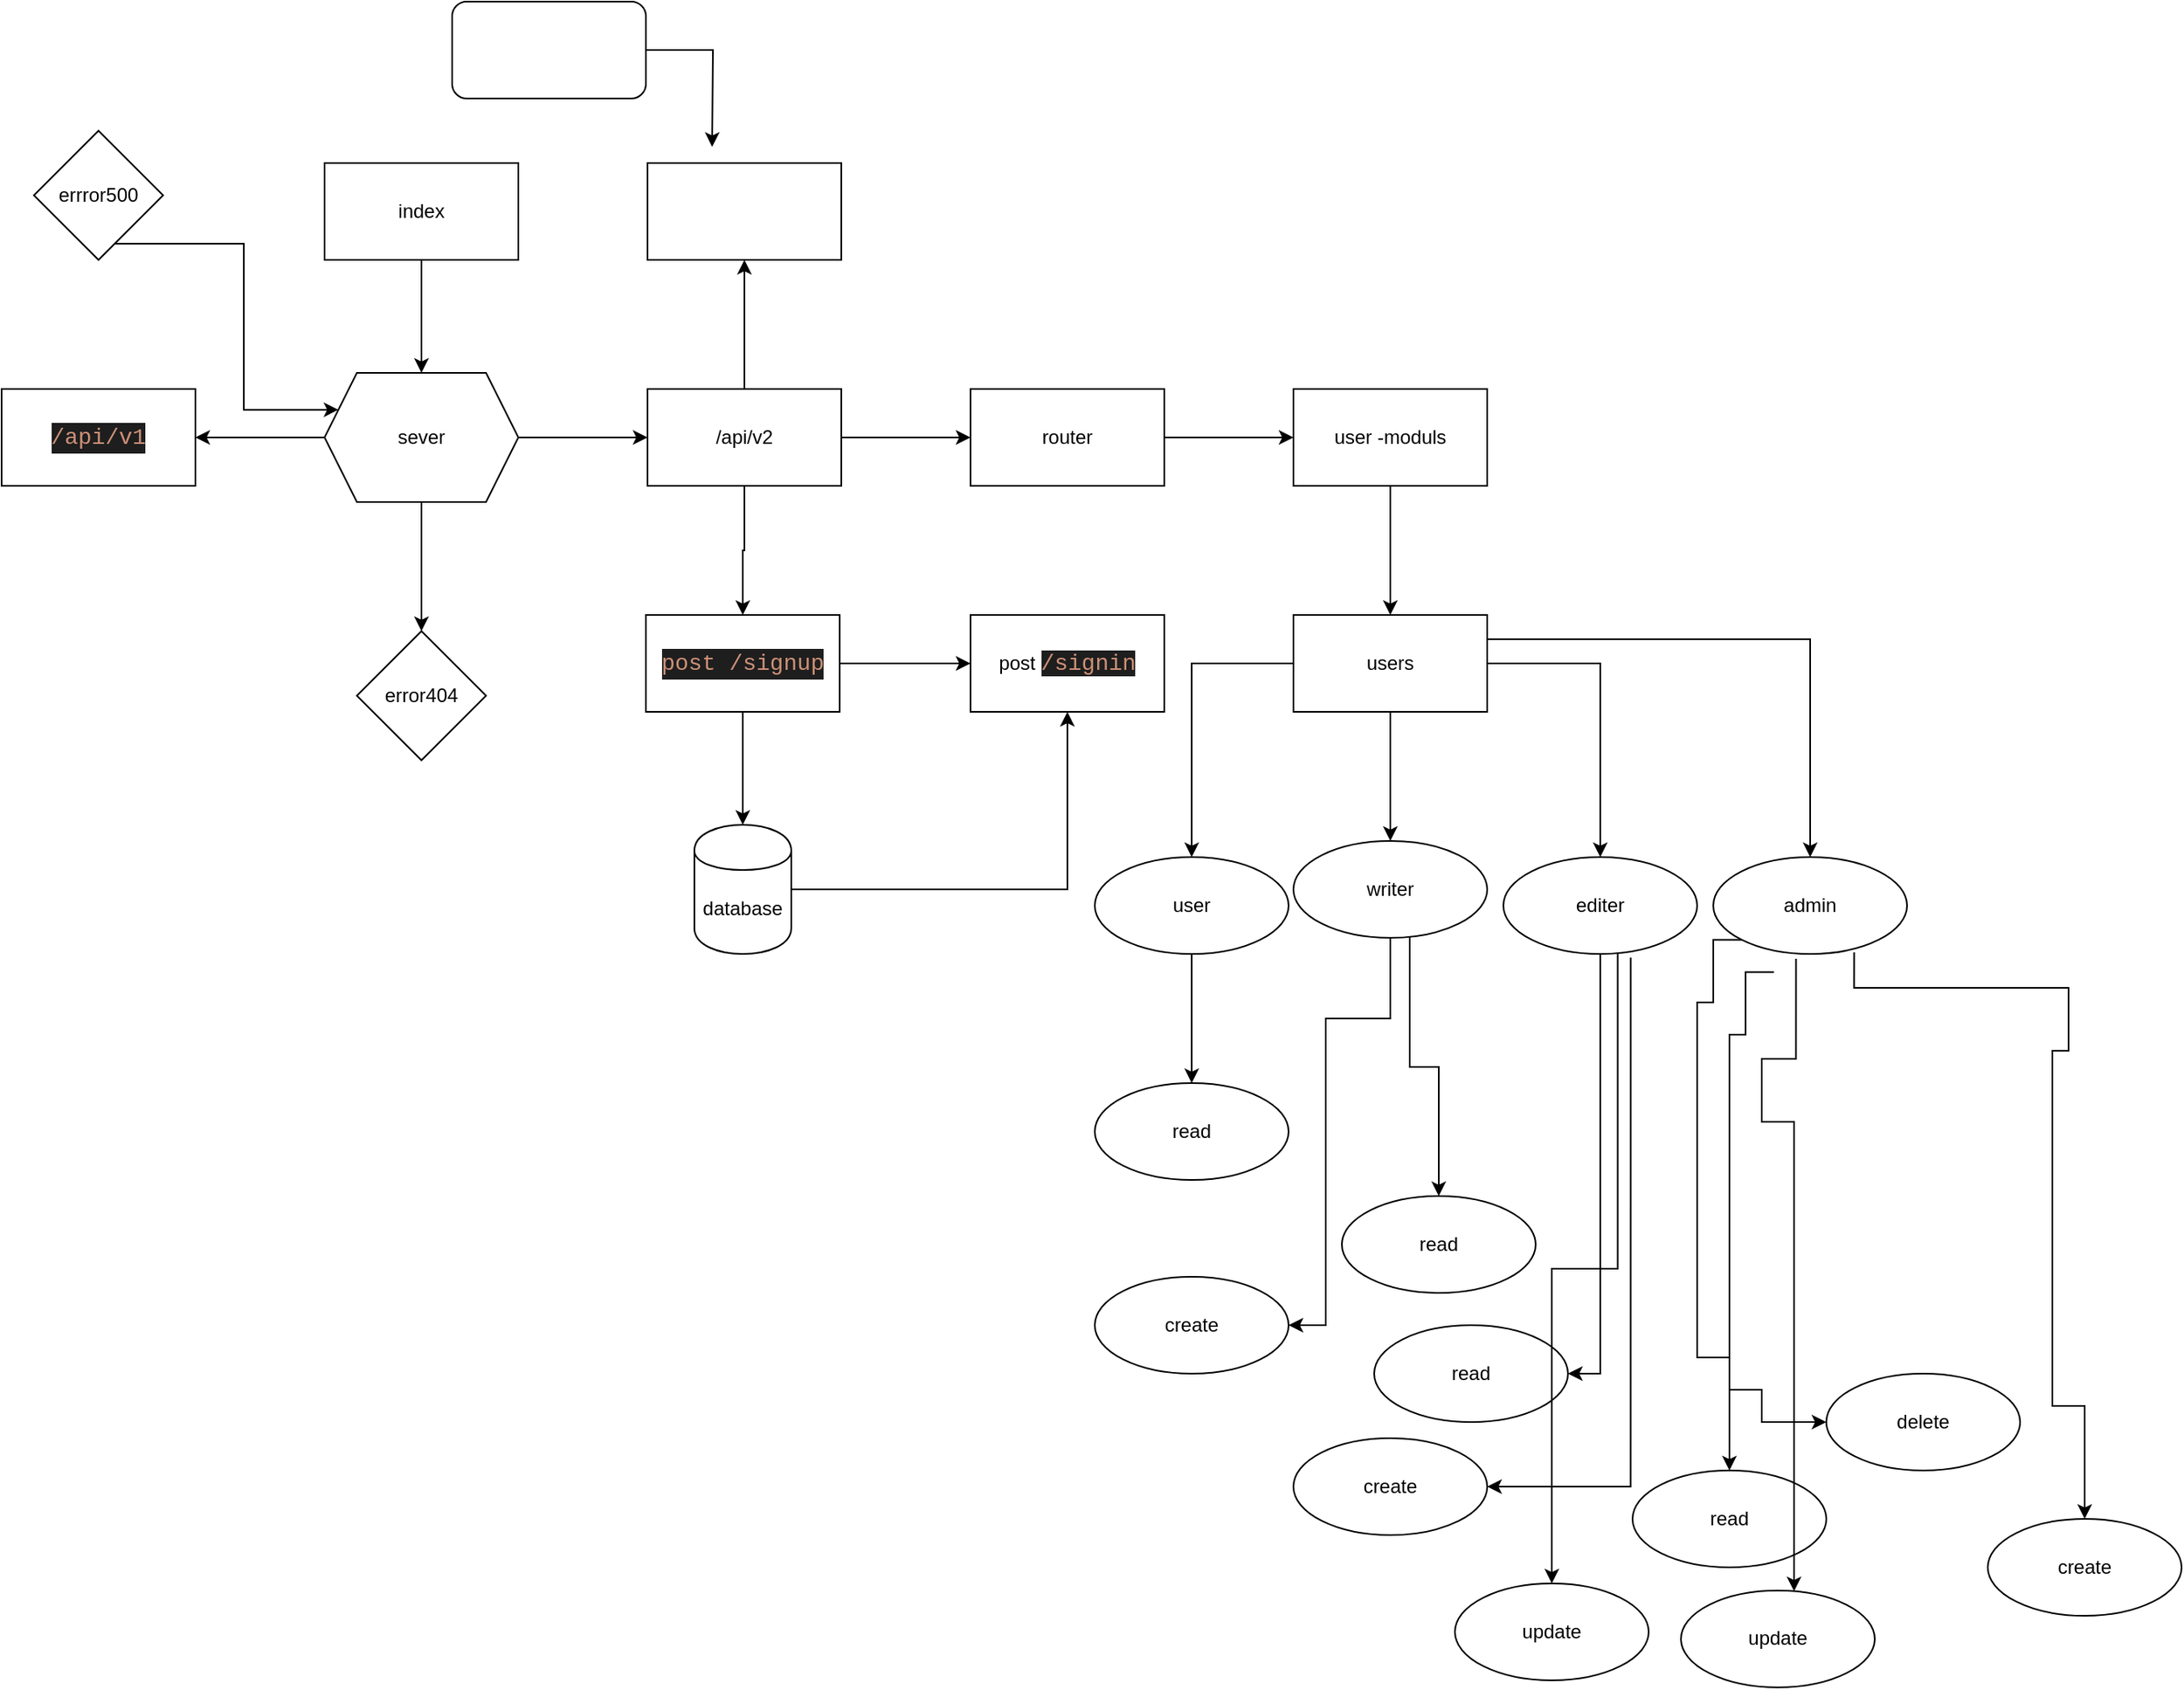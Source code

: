 <mxfile version="14.7.1" type="github">
  <diagram id="y8LF0S0QHl6FN8oUL30e" name="Page-1">
    <mxGraphModel dx="1038" dy="580" grid="1" gridSize="10" guides="1" tooltips="1" connect="1" arrows="1" fold="1" page="1" pageScale="1" pageWidth="1169" pageHeight="827" math="0" shadow="0">
      <root>
        <mxCell id="0" />
        <mxCell id="1" parent="0" />
        <mxCell id="dFwJcPWblfBStOmPuZki-5" value="" style="edgeStyle=orthogonalEdgeStyle;rounded=0;orthogonalLoop=1;jettySize=auto;html=1;" edge="1" parent="1" source="dFwJcPWblfBStOmPuZki-2" target="dFwJcPWblfBStOmPuZki-4">
          <mxGeometry relative="1" as="geometry" />
        </mxCell>
        <mxCell id="dFwJcPWblfBStOmPuZki-2" value="index" style="rounded=0;whiteSpace=wrap;html=1;" vertex="1" parent="1">
          <mxGeometry x="350" y="130" width="120" height="60" as="geometry" />
        </mxCell>
        <mxCell id="dFwJcPWblfBStOmPuZki-7" value="" style="edgeStyle=orthogonalEdgeStyle;rounded=0;orthogonalLoop=1;jettySize=auto;html=1;" edge="1" parent="1" source="dFwJcPWblfBStOmPuZki-4" target="dFwJcPWblfBStOmPuZki-6">
          <mxGeometry relative="1" as="geometry" />
        </mxCell>
        <mxCell id="dFwJcPWblfBStOmPuZki-11" value="" style="edgeStyle=orthogonalEdgeStyle;rounded=0;orthogonalLoop=1;jettySize=auto;html=1;" edge="1" parent="1" source="dFwJcPWblfBStOmPuZki-4" target="dFwJcPWblfBStOmPuZki-10">
          <mxGeometry relative="1" as="geometry" />
        </mxCell>
        <mxCell id="dFwJcPWblfBStOmPuZki-13" value="" style="edgeStyle=orthogonalEdgeStyle;rounded=0;orthogonalLoop=1;jettySize=auto;html=1;" edge="1" parent="1" source="dFwJcPWblfBStOmPuZki-4" target="dFwJcPWblfBStOmPuZki-12">
          <mxGeometry relative="1" as="geometry" />
        </mxCell>
        <mxCell id="dFwJcPWblfBStOmPuZki-4" value="sever" style="shape=hexagon;perimeter=hexagonPerimeter2;whiteSpace=wrap;html=1;fixedSize=1;rounded=0;" vertex="1" parent="1">
          <mxGeometry x="350" y="260" width="120" height="80" as="geometry" />
        </mxCell>
        <mxCell id="dFwJcPWblfBStOmPuZki-17" value="" style="edgeStyle=orthogonalEdgeStyle;rounded=0;orthogonalLoop=1;jettySize=auto;html=1;" edge="1" parent="1" source="dFwJcPWblfBStOmPuZki-6" target="dFwJcPWblfBStOmPuZki-16">
          <mxGeometry relative="1" as="geometry" />
        </mxCell>
        <mxCell id="dFwJcPWblfBStOmPuZki-24" value="" style="edgeStyle=orthogonalEdgeStyle;rounded=0;orthogonalLoop=1;jettySize=auto;html=1;" edge="1" parent="1" source="dFwJcPWblfBStOmPuZki-6" target="dFwJcPWblfBStOmPuZki-23">
          <mxGeometry relative="1" as="geometry" />
        </mxCell>
        <mxCell id="dFwJcPWblfBStOmPuZki-41" value="" style="edgeStyle=orthogonalEdgeStyle;rounded=0;orthogonalLoop=1;jettySize=auto;html=1;" edge="1" parent="1" source="dFwJcPWblfBStOmPuZki-6" target="dFwJcPWblfBStOmPuZki-40">
          <mxGeometry relative="1" as="geometry" />
        </mxCell>
        <mxCell id="dFwJcPWblfBStOmPuZki-6" value="/api/v2" style="whiteSpace=wrap;html=1;rounded=0;" vertex="1" parent="1">
          <mxGeometry x="550" y="270" width="120" height="60" as="geometry" />
        </mxCell>
        <mxCell id="dFwJcPWblfBStOmPuZki-10" value="&#xa;&#xa;&lt;div style=&quot;color: rgb(212, 212, 212); background-color: rgb(30, 30, 30); font-family: consolas, &amp;quot;courier new&amp;quot;, monospace; font-weight: normal; font-size: 14px; line-height: 19px;&quot;&gt;&lt;div&gt;&lt;span style=&quot;color: #ce9178&quot;&gt;/api/v1&lt;/span&gt;&lt;/div&gt;&lt;/div&gt;&#xa;&#xa;" style="rounded=0;whiteSpace=wrap;html=1;" vertex="1" parent="1">
          <mxGeometry x="150" y="270" width="120" height="60" as="geometry" />
        </mxCell>
        <mxCell id="dFwJcPWblfBStOmPuZki-12" value="error404" style="rhombus;whiteSpace=wrap;html=1;rounded=0;" vertex="1" parent="1">
          <mxGeometry x="370" y="420" width="80" height="80" as="geometry" />
        </mxCell>
        <mxCell id="dFwJcPWblfBStOmPuZki-15" value="" style="edgeStyle=orthogonalEdgeStyle;rounded=0;orthogonalLoop=1;jettySize=auto;html=1;entryX=0;entryY=0.25;entryDx=0;entryDy=0;" edge="1" parent="1" source="dFwJcPWblfBStOmPuZki-14" target="dFwJcPWblfBStOmPuZki-4">
          <mxGeometry relative="1" as="geometry">
            <Array as="points">
              <mxPoint x="300" y="180" />
              <mxPoint x="300" y="283" />
            </Array>
          </mxGeometry>
        </mxCell>
        <mxCell id="dFwJcPWblfBStOmPuZki-14" value="errror500" style="rhombus;whiteSpace=wrap;html=1;rounded=0;" vertex="1" parent="1">
          <mxGeometry x="170" y="110" width="80" height="80" as="geometry" />
        </mxCell>
        <mxCell id="dFwJcPWblfBStOmPuZki-19" value="" style="edgeStyle=orthogonalEdgeStyle;rounded=0;orthogonalLoop=1;jettySize=auto;html=1;" edge="1" parent="1" source="dFwJcPWblfBStOmPuZki-16" target="dFwJcPWblfBStOmPuZki-18">
          <mxGeometry relative="1" as="geometry" />
        </mxCell>
        <mxCell id="dFwJcPWblfBStOmPuZki-37" value="" style="edgeStyle=orthogonalEdgeStyle;rounded=0;orthogonalLoop=1;jettySize=auto;html=1;" edge="1" parent="1" source="dFwJcPWblfBStOmPuZki-16" target="dFwJcPWblfBStOmPuZki-36">
          <mxGeometry relative="1" as="geometry" />
        </mxCell>
        <mxCell id="dFwJcPWblfBStOmPuZki-16" value="&lt;div style=&quot;background-color: rgb(30 , 30 , 30) ; font-family: &amp;#34;consolas&amp;#34; , &amp;#34;courier new&amp;#34; , monospace ; font-size: 14px ; line-height: 19px&quot;&gt;&lt;font color=&quot;#ce9178&quot;&gt;post /signup&lt;/font&gt;&lt;/div&gt;" style="whiteSpace=wrap;html=1;rounded=0;" vertex="1" parent="1">
          <mxGeometry x="549" y="410" width="120" height="60" as="geometry" />
        </mxCell>
        <mxCell id="dFwJcPWblfBStOmPuZki-18" value="post&amp;nbsp;&lt;span style=&quot;color: rgb(206 , 145 , 120) ; background-color: rgb(30 , 30 , 30) ; font-family: &amp;#34;consolas&amp;#34; , &amp;#34;courier new&amp;#34; , monospace ; font-size: 14px&quot;&gt;/signin&lt;/span&gt;" style="whiteSpace=wrap;html=1;rounded=0;" vertex="1" parent="1">
          <mxGeometry x="750" y="410" width="120" height="60" as="geometry" />
        </mxCell>
        <mxCell id="dFwJcPWblfBStOmPuZki-23" value="&lt;div style=&quot;color: rgb(212 , 212 , 212) ; background-color: rgb(30 , 30 , 30) ; font-family: &amp;#34;consolas&amp;#34; , &amp;#34;courier new&amp;#34; , monospace ; font-size: 14px ; line-height: 19px&quot;&gt;&lt;br&gt;&lt;/div&gt;" style="whiteSpace=wrap;html=1;rounded=0;" vertex="1" parent="1">
          <mxGeometry x="550" y="130" width="120" height="60" as="geometry" />
        </mxCell>
        <mxCell id="dFwJcPWblfBStOmPuZki-32" value="" style="edgeStyle=orthogonalEdgeStyle;rounded=0;orthogonalLoop=1;jettySize=auto;html=1;" edge="1" parent="1" source="dFwJcPWblfBStOmPuZki-31">
          <mxGeometry relative="1" as="geometry">
            <mxPoint x="590" y="120" as="targetPoint" />
          </mxGeometry>
        </mxCell>
        <mxCell id="dFwJcPWblfBStOmPuZki-31" value="&lt;div style=&quot;color: rgb(212 , 212 , 212) ; background-color: rgb(30 , 30 , 30) ; font-family: &amp;#34;consolas&amp;#34; , &amp;#34;courier new&amp;#34; , monospace ; font-size: 14px ; line-height: 19px&quot;&gt;&lt;br&gt;&lt;/div&gt;" style="rounded=1;whiteSpace=wrap;html=1;" vertex="1" parent="1">
          <mxGeometry x="429" y="30" width="120" height="60" as="geometry" />
        </mxCell>
        <mxCell id="dFwJcPWblfBStOmPuZki-39" value="" style="edgeStyle=orthogonalEdgeStyle;rounded=0;orthogonalLoop=1;jettySize=auto;html=1;entryX=0.5;entryY=1;entryDx=0;entryDy=0;" edge="1" parent="1" source="dFwJcPWblfBStOmPuZki-36" target="dFwJcPWblfBStOmPuZki-18">
          <mxGeometry relative="1" as="geometry" />
        </mxCell>
        <mxCell id="dFwJcPWblfBStOmPuZki-36" value="database" style="shape=cylinder;whiteSpace=wrap;html=1;boundedLbl=1;backgroundOutline=1;rounded=0;" vertex="1" parent="1">
          <mxGeometry x="579" y="540" width="60" height="80" as="geometry" />
        </mxCell>
        <mxCell id="dFwJcPWblfBStOmPuZki-43" value="" style="edgeStyle=orthogonalEdgeStyle;rounded=0;orthogonalLoop=1;jettySize=auto;html=1;" edge="1" parent="1" source="dFwJcPWblfBStOmPuZki-40" target="dFwJcPWblfBStOmPuZki-42">
          <mxGeometry relative="1" as="geometry" />
        </mxCell>
        <mxCell id="dFwJcPWblfBStOmPuZki-40" value="router" style="rounded=0;whiteSpace=wrap;html=1;" vertex="1" parent="1">
          <mxGeometry x="750" y="270" width="120" height="60" as="geometry" />
        </mxCell>
        <mxCell id="dFwJcPWblfBStOmPuZki-45" value="" style="edgeStyle=orthogonalEdgeStyle;rounded=0;orthogonalLoop=1;jettySize=auto;html=1;" edge="1" parent="1" source="dFwJcPWblfBStOmPuZki-42" target="dFwJcPWblfBStOmPuZki-44">
          <mxGeometry relative="1" as="geometry" />
        </mxCell>
        <mxCell id="dFwJcPWblfBStOmPuZki-42" value="user -moduls" style="whiteSpace=wrap;html=1;rounded=0;" vertex="1" parent="1">
          <mxGeometry x="950" y="270" width="120" height="60" as="geometry" />
        </mxCell>
        <mxCell id="dFwJcPWblfBStOmPuZki-47" value="" style="edgeStyle=orthogonalEdgeStyle;rounded=0;orthogonalLoop=1;jettySize=auto;html=1;" edge="1" parent="1" source="dFwJcPWblfBStOmPuZki-44" target="dFwJcPWblfBStOmPuZki-46">
          <mxGeometry relative="1" as="geometry" />
        </mxCell>
        <mxCell id="dFwJcPWblfBStOmPuZki-44" value="users" style="whiteSpace=wrap;html=1;rounded=0;" vertex="1" parent="1">
          <mxGeometry x="950" y="410" width="120" height="60" as="geometry" />
        </mxCell>
        <mxCell id="dFwJcPWblfBStOmPuZki-46" value="writer" style="ellipse;whiteSpace=wrap;html=1;rounded=0;" vertex="1" parent="1">
          <mxGeometry x="950" y="550" width="120" height="60" as="geometry" />
        </mxCell>
        <mxCell id="dFwJcPWblfBStOmPuZki-48" value="" style="edgeStyle=orthogonalEdgeStyle;rounded=0;orthogonalLoop=1;jettySize=auto;html=1;exitX=0;exitY=0.5;exitDx=0;exitDy=0;" edge="1" parent="1" target="dFwJcPWblfBStOmPuZki-49" source="dFwJcPWblfBStOmPuZki-44">
          <mxGeometry relative="1" as="geometry">
            <mxPoint x="887" y="480" as="sourcePoint" />
          </mxGeometry>
        </mxCell>
        <mxCell id="dFwJcPWblfBStOmPuZki-55" value="" style="edgeStyle=orthogonalEdgeStyle;rounded=0;orthogonalLoop=1;jettySize=auto;html=1;" edge="1" parent="1" source="dFwJcPWblfBStOmPuZki-49" target="dFwJcPWblfBStOmPuZki-54">
          <mxGeometry relative="1" as="geometry" />
        </mxCell>
        <mxCell id="dFwJcPWblfBStOmPuZki-49" value="user" style="ellipse;whiteSpace=wrap;html=1;rounded=0;" vertex="1" parent="1">
          <mxGeometry x="827" y="560" width="120" height="60" as="geometry" />
        </mxCell>
        <mxCell id="dFwJcPWblfBStOmPuZki-50" value="" style="edgeStyle=orthogonalEdgeStyle;rounded=0;orthogonalLoop=1;jettySize=auto;html=1;" edge="1" parent="1" target="dFwJcPWblfBStOmPuZki-51" source="dFwJcPWblfBStOmPuZki-44">
          <mxGeometry relative="1" as="geometry">
            <mxPoint x="1140" y="480" as="sourcePoint" />
          </mxGeometry>
        </mxCell>
        <mxCell id="dFwJcPWblfBStOmPuZki-51" value="editer" style="ellipse;whiteSpace=wrap;html=1;rounded=0;" vertex="1" parent="1">
          <mxGeometry x="1080" y="560" width="120" height="60" as="geometry" />
        </mxCell>
        <mxCell id="dFwJcPWblfBStOmPuZki-52" value="" style="edgeStyle=orthogonalEdgeStyle;rounded=0;orthogonalLoop=1;jettySize=auto;html=1;exitX=1;exitY=0.25;exitDx=0;exitDy=0;" edge="1" parent="1" target="dFwJcPWblfBStOmPuZki-53" source="dFwJcPWblfBStOmPuZki-44">
          <mxGeometry relative="1" as="geometry">
            <mxPoint x="1270" y="480" as="sourcePoint" />
          </mxGeometry>
        </mxCell>
        <mxCell id="dFwJcPWblfBStOmPuZki-53" value="admin" style="ellipse;whiteSpace=wrap;html=1;rounded=0;" vertex="1" parent="1">
          <mxGeometry x="1210" y="560" width="120" height="60" as="geometry" />
        </mxCell>
        <mxCell id="dFwJcPWblfBStOmPuZki-54" value="read" style="ellipse;whiteSpace=wrap;html=1;rounded=0;" vertex="1" parent="1">
          <mxGeometry x="827" y="700" width="120" height="60" as="geometry" />
        </mxCell>
        <mxCell id="dFwJcPWblfBStOmPuZki-56" value="" style="edgeStyle=orthogonalEdgeStyle;rounded=0;orthogonalLoop=1;jettySize=auto;html=1;exitX=0.5;exitY=1;exitDx=0;exitDy=0;" edge="1" parent="1" target="dFwJcPWblfBStOmPuZki-57" source="dFwJcPWblfBStOmPuZki-46">
          <mxGeometry relative="1" as="geometry">
            <mxPoint x="1050" y="510" as="sourcePoint" />
            <Array as="points">
              <mxPoint x="1010" y="660" />
              <mxPoint x="970" y="660" />
              <mxPoint x="970" y="850" />
            </Array>
          </mxGeometry>
        </mxCell>
        <mxCell id="dFwJcPWblfBStOmPuZki-57" value="create" style="ellipse;whiteSpace=wrap;html=1;rounded=0;" vertex="1" parent="1">
          <mxGeometry x="827" y="820" width="120" height="60" as="geometry" />
        </mxCell>
        <mxCell id="dFwJcPWblfBStOmPuZki-58" value="" style="edgeStyle=orthogonalEdgeStyle;rounded=0;orthogonalLoop=1;jettySize=auto;html=1;exitX=0.6;exitY=0.99;exitDx=0;exitDy=0;exitPerimeter=0;" edge="1" parent="1" target="dFwJcPWblfBStOmPuZki-59" source="dFwJcPWblfBStOmPuZki-46">
          <mxGeometry relative="1" as="geometry">
            <mxPoint x="1060" y="520" as="sourcePoint" />
          </mxGeometry>
        </mxCell>
        <mxCell id="dFwJcPWblfBStOmPuZki-59" value="read" style="ellipse;whiteSpace=wrap;html=1;rounded=0;" vertex="1" parent="1">
          <mxGeometry x="980" y="770" width="120" height="60" as="geometry" />
        </mxCell>
        <mxCell id="dFwJcPWblfBStOmPuZki-60" value="" style="edgeStyle=orthogonalEdgeStyle;rounded=0;orthogonalLoop=1;jettySize=auto;html=1;exitX=0.5;exitY=1;exitDx=0;exitDy=0;" edge="1" parent="1" target="dFwJcPWblfBStOmPuZki-61" source="dFwJcPWblfBStOmPuZki-51">
          <mxGeometry relative="1" as="geometry">
            <mxPoint x="710" y="650" as="sourcePoint" />
            <Array as="points">
              <mxPoint x="1140" y="840" />
              <mxPoint x="1140" y="840" />
            </Array>
          </mxGeometry>
        </mxCell>
        <mxCell id="dFwJcPWblfBStOmPuZki-61" value="read" style="ellipse;whiteSpace=wrap;html=1;rounded=0;" vertex="1" parent="1">
          <mxGeometry x="1000" y="850" width="120" height="60" as="geometry" />
        </mxCell>
        <mxCell id="dFwJcPWblfBStOmPuZki-64" value="" style="edgeStyle=orthogonalEdgeStyle;rounded=0;orthogonalLoop=1;jettySize=auto;html=1;exitX=0.59;exitY=0.983;exitDx=0;exitDy=0;exitPerimeter=0;" edge="1" parent="1" target="dFwJcPWblfBStOmPuZki-65" source="dFwJcPWblfBStOmPuZki-51">
          <mxGeometry relative="1" as="geometry">
            <mxPoint x="1150" y="630" as="sourcePoint" />
            <Array as="points" />
          </mxGeometry>
        </mxCell>
        <mxCell id="dFwJcPWblfBStOmPuZki-65" value="update" style="ellipse;whiteSpace=wrap;html=1;rounded=0;" vertex="1" parent="1">
          <mxGeometry x="1050" y="1010" width="120" height="60" as="geometry" />
        </mxCell>
        <mxCell id="dFwJcPWblfBStOmPuZki-66" value="" style="edgeStyle=orthogonalEdgeStyle;rounded=0;orthogonalLoop=1;jettySize=auto;html=1;exitX=0.657;exitY=1.037;exitDx=0;exitDy=0;exitPerimeter=0;" edge="1" parent="1" target="dFwJcPWblfBStOmPuZki-67" source="dFwJcPWblfBStOmPuZki-51">
          <mxGeometry relative="1" as="geometry">
            <mxPoint x="1160" y="640" as="sourcePoint" />
            <Array as="points">
              <mxPoint x="1159" y="950" />
            </Array>
          </mxGeometry>
        </mxCell>
        <mxCell id="dFwJcPWblfBStOmPuZki-67" value="create" style="ellipse;whiteSpace=wrap;html=1;rounded=0;" vertex="1" parent="1">
          <mxGeometry x="950" y="920" width="120" height="60" as="geometry" />
        </mxCell>
        <mxCell id="dFwJcPWblfBStOmPuZki-68" value="" style="edgeStyle=orthogonalEdgeStyle;rounded=0;orthogonalLoop=1;jettySize=auto;html=1;exitX=0;exitY=1;exitDx=0;exitDy=0;" edge="1" parent="1" target="dFwJcPWblfBStOmPuZki-69" source="dFwJcPWblfBStOmPuZki-53">
          <mxGeometry relative="1" as="geometry">
            <mxPoint x="1170" y="650" as="sourcePoint" />
            <Array as="points">
              <mxPoint x="1210" y="611" />
              <mxPoint x="1210" y="650" />
              <mxPoint x="1200" y="650" />
              <mxPoint x="1200" y="870" />
              <mxPoint x="1220" y="870" />
            </Array>
          </mxGeometry>
        </mxCell>
        <mxCell id="dFwJcPWblfBStOmPuZki-69" value="read" style="ellipse;whiteSpace=wrap;html=1;rounded=0;" vertex="1" parent="1">
          <mxGeometry x="1160" y="940" width="120" height="60" as="geometry" />
        </mxCell>
        <mxCell id="dFwJcPWblfBStOmPuZki-70" value="" style="edgeStyle=orthogonalEdgeStyle;rounded=0;orthogonalLoop=1;jettySize=auto;html=1;exitX=0.427;exitY=1.05;exitDx=0;exitDy=0;exitPerimeter=0;" edge="1" parent="1" target="dFwJcPWblfBStOmPuZki-71" source="dFwJcPWblfBStOmPuZki-53">
          <mxGeometry relative="1" as="geometry">
            <mxPoint x="1257.574" y="685.613" as="sourcePoint" />
            <Array as="points">
              <mxPoint x="1261" y="685" />
              <mxPoint x="1240" y="685" />
              <mxPoint x="1240" y="724" />
              <mxPoint x="1260" y="724" />
            </Array>
          </mxGeometry>
        </mxCell>
        <mxCell id="dFwJcPWblfBStOmPuZki-71" value="update" style="ellipse;whiteSpace=wrap;html=1;rounded=0;" vertex="1" parent="1">
          <mxGeometry x="1190" y="1014.4" width="120" height="60" as="geometry" />
        </mxCell>
        <mxCell id="dFwJcPWblfBStOmPuZki-72" value="" style="edgeStyle=orthogonalEdgeStyle;rounded=0;orthogonalLoop=1;jettySize=auto;html=1;exitX=0;exitY=1;exitDx=0;exitDy=0;" edge="1" parent="1" target="dFwJcPWblfBStOmPuZki-73">
          <mxGeometry relative="1" as="geometry">
            <mxPoint x="1247.574" y="631.213" as="sourcePoint" />
            <Array as="points">
              <mxPoint x="1230" y="631" />
              <mxPoint x="1230" y="670" />
              <mxPoint x="1220" y="670" />
              <mxPoint x="1220" y="890" />
              <mxPoint x="1240" y="890" />
            </Array>
          </mxGeometry>
        </mxCell>
        <mxCell id="dFwJcPWblfBStOmPuZki-73" value="delete" style="ellipse;whiteSpace=wrap;html=1;rounded=0;" vertex="1" parent="1">
          <mxGeometry x="1280" y="880" width="120" height="60" as="geometry" />
        </mxCell>
        <mxCell id="dFwJcPWblfBStOmPuZki-74" value="" style="edgeStyle=orthogonalEdgeStyle;rounded=0;orthogonalLoop=1;jettySize=auto;html=1;exitX=0.727;exitY=0.983;exitDx=0;exitDy=0;exitPerimeter=0;" edge="1" parent="1" target="dFwJcPWblfBStOmPuZki-75" source="dFwJcPWblfBStOmPuZki-53">
          <mxGeometry relative="1" as="geometry">
            <mxPoint x="1447.574" y="641.213" as="sourcePoint" />
            <Array as="points">
              <mxPoint x="1297" y="641" />
              <mxPoint x="1430" y="641" />
              <mxPoint x="1430" y="680" />
              <mxPoint x="1420" y="680" />
              <mxPoint x="1420" y="900" />
              <mxPoint x="1440" y="900" />
            </Array>
          </mxGeometry>
        </mxCell>
        <mxCell id="dFwJcPWblfBStOmPuZki-75" value="create" style="ellipse;whiteSpace=wrap;html=1;rounded=0;" vertex="1" parent="1">
          <mxGeometry x="1380" y="970" width="120" height="60" as="geometry" />
        </mxCell>
      </root>
    </mxGraphModel>
  </diagram>
</mxfile>
